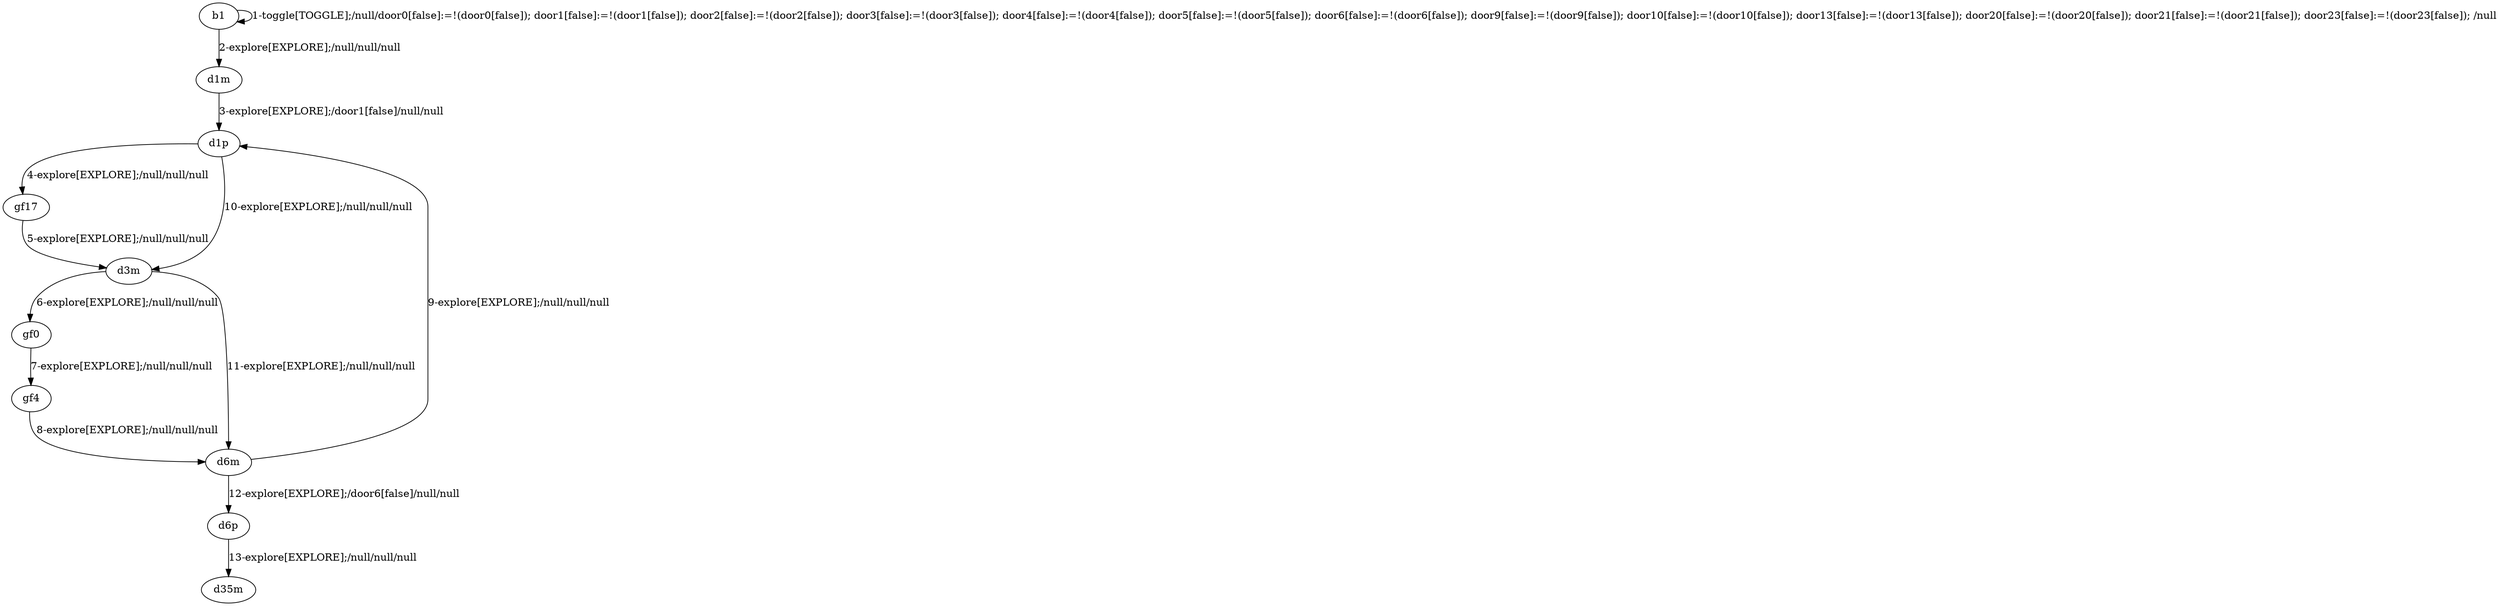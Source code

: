 # Total number of goals covered by this test: 2
# gf0 --> gf4
# d3m --> gf0

digraph g {
"b1" -> "b1" [label = "1-toggle[TOGGLE];/null/door0[false]:=!(door0[false]); door1[false]:=!(door1[false]); door2[false]:=!(door2[false]); door3[false]:=!(door3[false]); door4[false]:=!(door4[false]); door5[false]:=!(door5[false]); door6[false]:=!(door6[false]); door9[false]:=!(door9[false]); door10[false]:=!(door10[false]); door13[false]:=!(door13[false]); door20[false]:=!(door20[false]); door21[false]:=!(door21[false]); door23[false]:=!(door23[false]); /null"];
"b1" -> "d1m" [label = "2-explore[EXPLORE];/null/null/null"];
"d1m" -> "d1p" [label = "3-explore[EXPLORE];/door1[false]/null/null"];
"d1p" -> "gf17" [label = "4-explore[EXPLORE];/null/null/null"];
"gf17" -> "d3m" [label = "5-explore[EXPLORE];/null/null/null"];
"d3m" -> "gf0" [label = "6-explore[EXPLORE];/null/null/null"];
"gf0" -> "gf4" [label = "7-explore[EXPLORE];/null/null/null"];
"gf4" -> "d6m" [label = "8-explore[EXPLORE];/null/null/null"];
"d6m" -> "d1p" [label = "9-explore[EXPLORE];/null/null/null"];
"d1p" -> "d3m" [label = "10-explore[EXPLORE];/null/null/null"];
"d3m" -> "d6m" [label = "11-explore[EXPLORE];/null/null/null"];
"d6m" -> "d6p" [label = "12-explore[EXPLORE];/door6[false]/null/null"];
"d6p" -> "d35m" [label = "13-explore[EXPLORE];/null/null/null"];
}